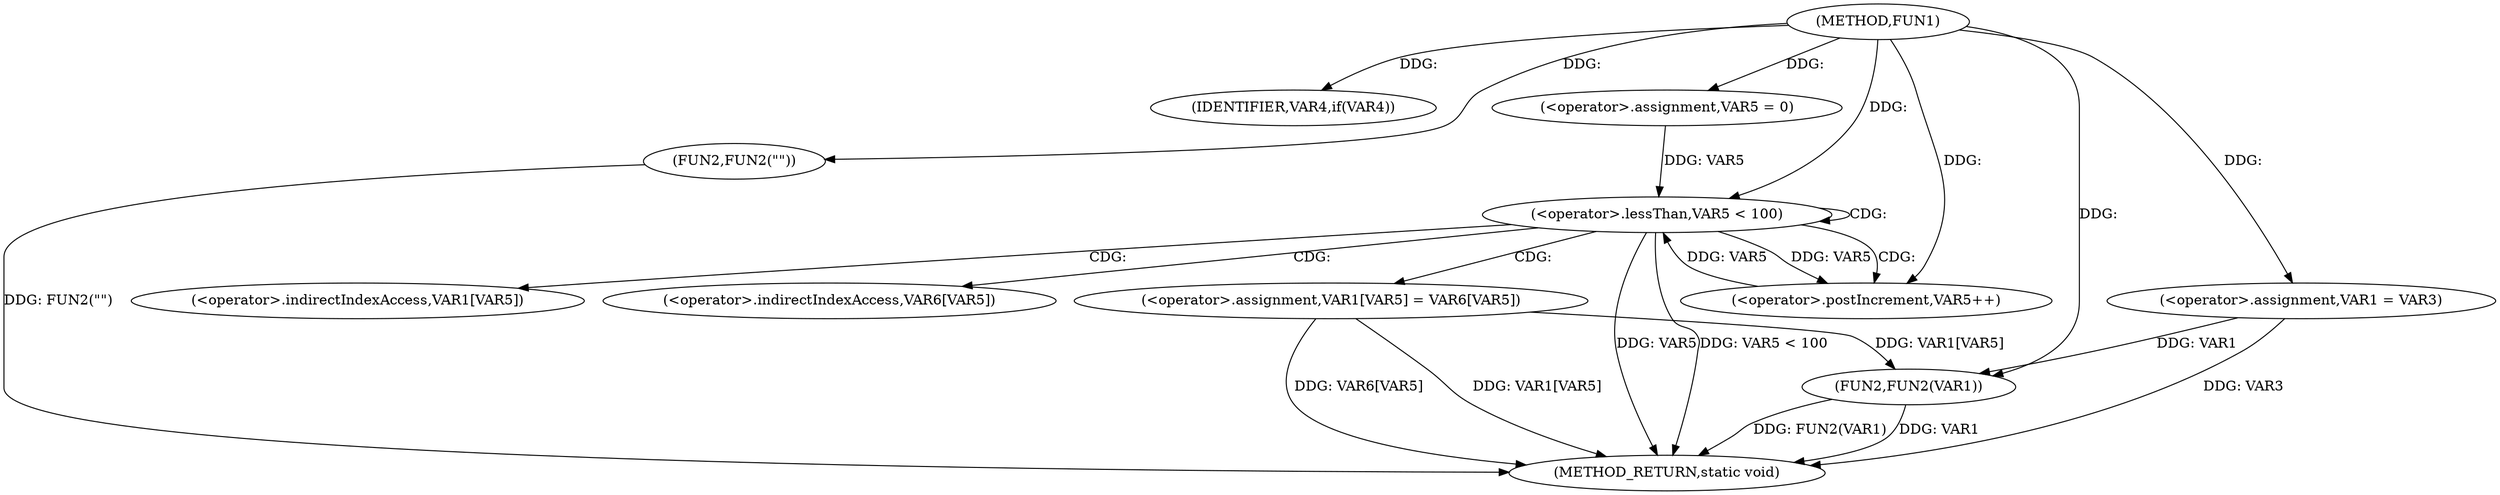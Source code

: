 digraph FUN1 {  
"1000100" [label = "(METHOD,FUN1)" ]
"1000137" [label = "(METHOD_RETURN,static void)" ]
"1000106" [label = "(IDENTIFIER,VAR4,if(VAR4))" ]
"1000108" [label = "(FUN2,FUN2(\"\"))" ]
"1000112" [label = "(<operator>.assignment,VAR1 = VAR3)" ]
"1000119" [label = "(<operator>.assignment,VAR5 = 0)" ]
"1000122" [label = "(<operator>.lessThan,VAR5 < 100)" ]
"1000125" [label = "(<operator>.postIncrement,VAR5++)" ]
"1000128" [label = "(<operator>.assignment,VAR1[VAR5] = VAR6[VAR5])" ]
"1000135" [label = "(FUN2,FUN2(VAR1))" ]
"1000129" [label = "(<operator>.indirectIndexAccess,VAR1[VAR5])" ]
"1000132" [label = "(<operator>.indirectIndexAccess,VAR6[VAR5])" ]
  "1000108" -> "1000137"  [ label = "DDG: FUN2(\"\")"] 
  "1000112" -> "1000137"  [ label = "DDG: VAR3"] 
  "1000128" -> "1000137"  [ label = "DDG: VAR1[VAR5]"] 
  "1000135" -> "1000137"  [ label = "DDG: FUN2(VAR1)"] 
  "1000122" -> "1000137"  [ label = "DDG: VAR5"] 
  "1000128" -> "1000137"  [ label = "DDG: VAR6[VAR5]"] 
  "1000135" -> "1000137"  [ label = "DDG: VAR1"] 
  "1000122" -> "1000137"  [ label = "DDG: VAR5 < 100"] 
  "1000100" -> "1000106"  [ label = "DDG: "] 
  "1000100" -> "1000108"  [ label = "DDG: "] 
  "1000100" -> "1000112"  [ label = "DDG: "] 
  "1000100" -> "1000119"  [ label = "DDG: "] 
  "1000125" -> "1000122"  [ label = "DDG: VAR5"] 
  "1000119" -> "1000122"  [ label = "DDG: VAR5"] 
  "1000100" -> "1000122"  [ label = "DDG: "] 
  "1000122" -> "1000125"  [ label = "DDG: VAR5"] 
  "1000100" -> "1000125"  [ label = "DDG: "] 
  "1000128" -> "1000135"  [ label = "DDG: VAR1[VAR5]"] 
  "1000112" -> "1000135"  [ label = "DDG: VAR1"] 
  "1000100" -> "1000135"  [ label = "DDG: "] 
  "1000122" -> "1000132"  [ label = "CDG: "] 
  "1000122" -> "1000128"  [ label = "CDG: "] 
  "1000122" -> "1000129"  [ label = "CDG: "] 
  "1000122" -> "1000125"  [ label = "CDG: "] 
  "1000122" -> "1000122"  [ label = "CDG: "] 
}
